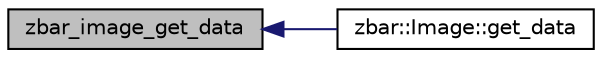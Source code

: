 digraph G
{
  edge [fontname="Helvetica",fontsize="10",labelfontname="Helvetica",labelfontsize="10"];
  node [fontname="Helvetica",fontsize="10",shape=record];
  rankdir=LR;
  Node1 [label="zbar_image_get_data",height=0.2,width=0.4,color="black", fillcolor="grey75", style="filled" fontcolor="black"];
  Node1 -> Node2 [dir=back,color="midnightblue",fontsize="10",style="solid"];
  Node2 [label="zbar::Image::get_data",height=0.2,width=0.4,color="black", fillcolor="white", style="filled",URL="$classzbar_1_1_image.html#a8cf6c894ab8084849fb17ecbba29cfd6"];
}
